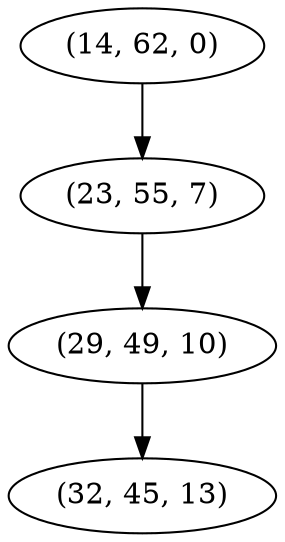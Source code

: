 digraph tree {
    "(14, 62, 0)";
    "(23, 55, 7)";
    "(29, 49, 10)";
    "(32, 45, 13)";
    "(14, 62, 0)" -> "(23, 55, 7)";
    "(23, 55, 7)" -> "(29, 49, 10)";
    "(29, 49, 10)" -> "(32, 45, 13)";
}
